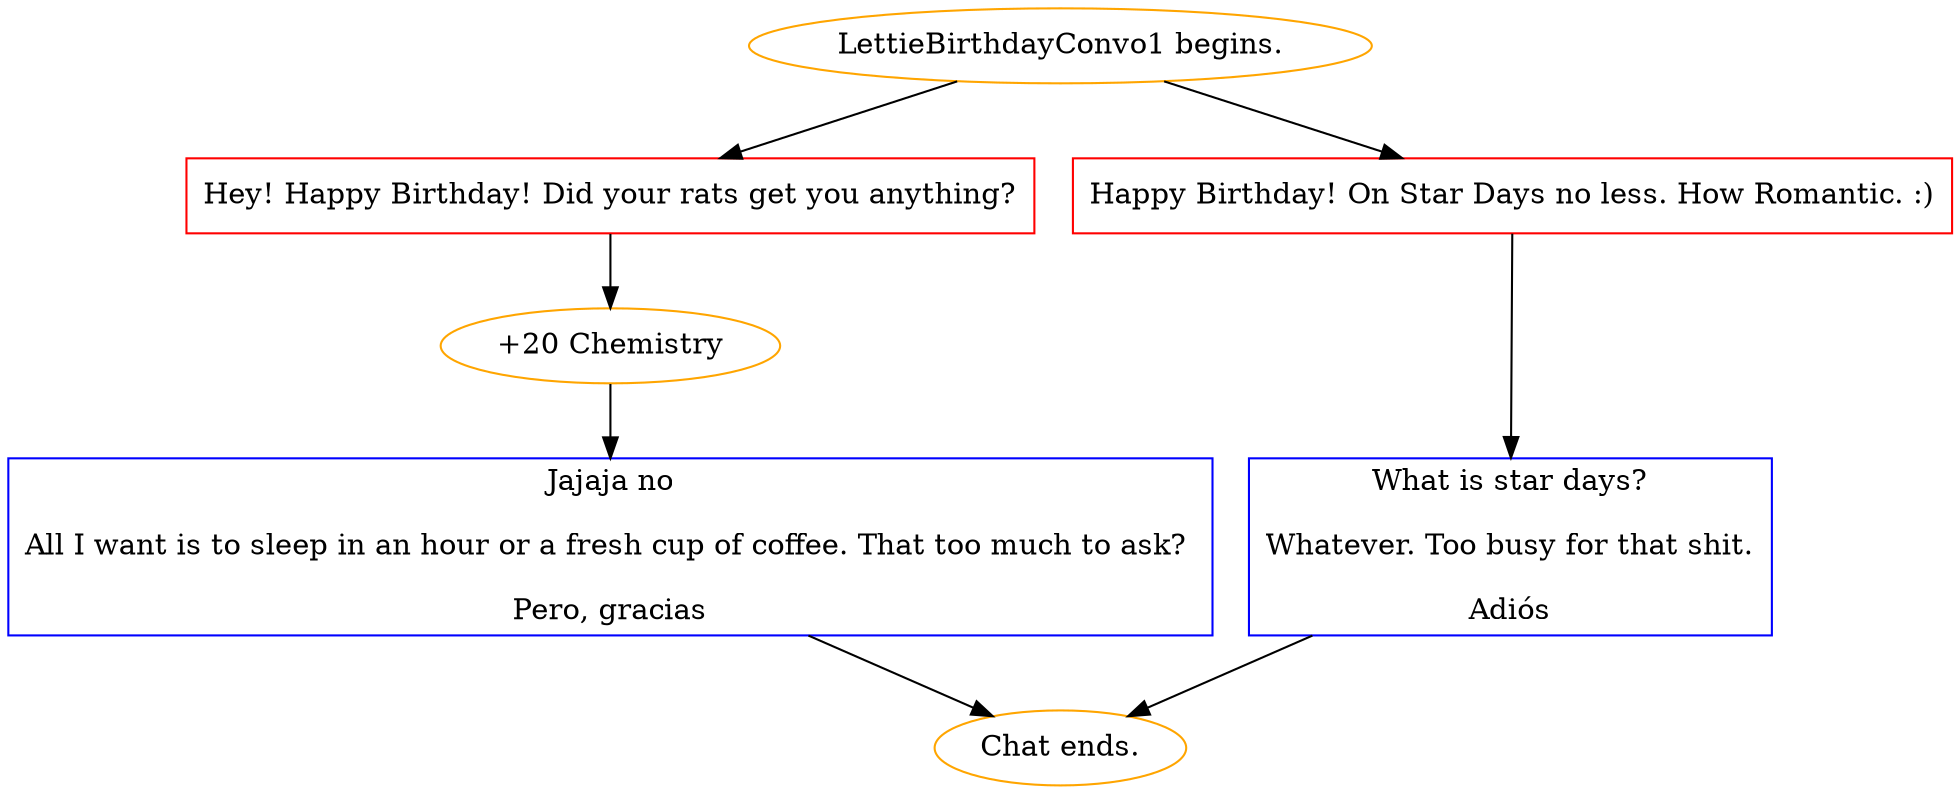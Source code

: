 digraph {
	"LettieBirthdayConvo1 begins." [color=orange];
		"LettieBirthdayConvo1 begins." -> j939030318;
		"LettieBirthdayConvo1 begins." -> j742021706;
	j939030318 [label="Hey! Happy Birthday! Did your rats get you anything?",shape=box,color=red];
		j939030318 -> j1105222978;
	j742021706 [label="Happy Birthday! On Star Days no less. How Romantic. :)",shape=box,color=red];
		j742021706 -> j3813043929;
	j1105222978 [label="+20 Chemistry",color=orange];
		j1105222978 -> j654823140;
	j3813043929 [label="What is star days?
Whatever. Too busy for that shit.
Adiós",shape=box,color=blue];
		j3813043929 -> "Chat ends.";
	j654823140 [label="Jajaja no
All I want is to sleep in an hour or a fresh cup of coffee. That too much to ask? 
Pero, gracias",shape=box,color=blue];
		j654823140 -> "Chat ends.";
	"Chat ends." [color=orange];
}
